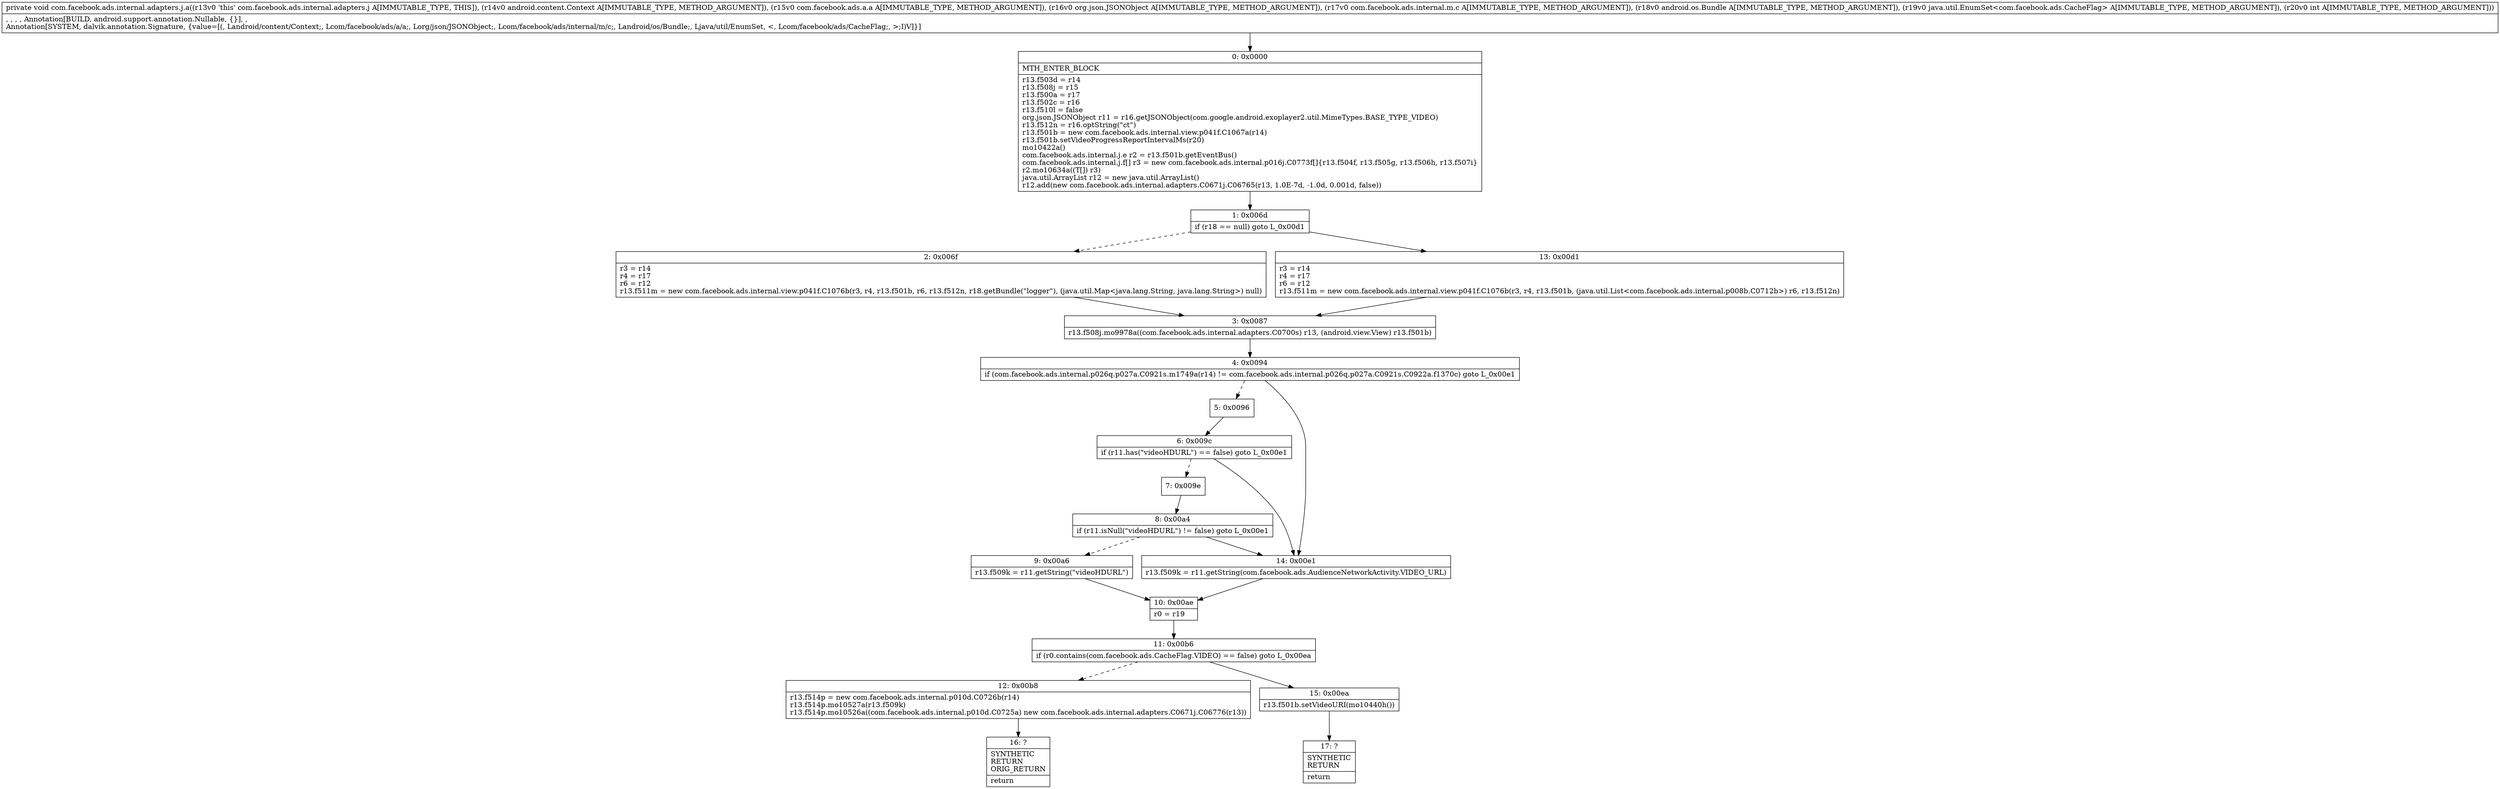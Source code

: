 digraph "CFG forcom.facebook.ads.internal.adapters.j.a(Landroid\/content\/Context;Lcom\/facebook\/ads\/a\/a;Lorg\/json\/JSONObject;Lcom\/facebook\/ads\/internal\/m\/c;Landroid\/os\/Bundle;Ljava\/util\/EnumSet;I)V" {
Node_0 [shape=record,label="{0\:\ 0x0000|MTH_ENTER_BLOCK\l|r13.f503d = r14\lr13.f508j = r15\lr13.f500a = r17\lr13.f502c = r16\lr13.f510l = false\lorg.json.JSONObject r11 = r16.getJSONObject(com.google.android.exoplayer2.util.MimeTypes.BASE_TYPE_VIDEO)\lr13.f512n = r16.optString(\"ct\")\lr13.f501b = new com.facebook.ads.internal.view.p041f.C1067a(r14)\lr13.f501b.setVideoProgressReportIntervalMs(r20)\lmo10422a()\lcom.facebook.ads.internal.j.e r2 = r13.f501b.getEventBus()\lcom.facebook.ads.internal.j.f[] r3 = new com.facebook.ads.internal.p016j.C0773f[]\{r13.f504f, r13.f505g, r13.f506h, r13.f507i\}\lr2.mo10634a((T[]) r3)\ljava.util.ArrayList r12 = new java.util.ArrayList()\lr12.add(new com.facebook.ads.internal.adapters.C0671j.C06765(r13, 1.0E\-7d, \-1.0d, 0.001d, false))\l}"];
Node_1 [shape=record,label="{1\:\ 0x006d|if (r18 == null) goto L_0x00d1\l}"];
Node_2 [shape=record,label="{2\:\ 0x006f|r3 = r14\lr4 = r17\lr6 = r12\lr13.f511m = new com.facebook.ads.internal.view.p041f.C1076b(r3, r4, r13.f501b, r6, r13.f512n, r18.getBundle(\"logger\"), (java.util.Map\<java.lang.String, java.lang.String\>) null)\l}"];
Node_3 [shape=record,label="{3\:\ 0x0087|r13.f508j.mo9978a((com.facebook.ads.internal.adapters.C0700s) r13, (android.view.View) r13.f501b)\l}"];
Node_4 [shape=record,label="{4\:\ 0x0094|if (com.facebook.ads.internal.p026q.p027a.C0921s.m1749a(r14) != com.facebook.ads.internal.p026q.p027a.C0921s.C0922a.f1370c) goto L_0x00e1\l}"];
Node_5 [shape=record,label="{5\:\ 0x0096}"];
Node_6 [shape=record,label="{6\:\ 0x009c|if (r11.has(\"videoHDURL\") == false) goto L_0x00e1\l}"];
Node_7 [shape=record,label="{7\:\ 0x009e}"];
Node_8 [shape=record,label="{8\:\ 0x00a4|if (r11.isNull(\"videoHDURL\") != false) goto L_0x00e1\l}"];
Node_9 [shape=record,label="{9\:\ 0x00a6|r13.f509k = r11.getString(\"videoHDURL\")\l}"];
Node_10 [shape=record,label="{10\:\ 0x00ae|r0 = r19\l}"];
Node_11 [shape=record,label="{11\:\ 0x00b6|if (r0.contains(com.facebook.ads.CacheFlag.VIDEO) == false) goto L_0x00ea\l}"];
Node_12 [shape=record,label="{12\:\ 0x00b8|r13.f514p = new com.facebook.ads.internal.p010d.C0726b(r14)\lr13.f514p.mo10527a(r13.f509k)\lr13.f514p.mo10526a((com.facebook.ads.internal.p010d.C0725a) new com.facebook.ads.internal.adapters.C0671j.C06776(r13))\l}"];
Node_13 [shape=record,label="{13\:\ 0x00d1|r3 = r14\lr4 = r17\lr6 = r12\lr13.f511m = new com.facebook.ads.internal.view.p041f.C1076b(r3, r4, r13.f501b, (java.util.List\<com.facebook.ads.internal.p008b.C0712b\>) r6, r13.f512n)\l}"];
Node_14 [shape=record,label="{14\:\ 0x00e1|r13.f509k = r11.getString(com.facebook.ads.AudienceNetworkActivity.VIDEO_URL)\l}"];
Node_15 [shape=record,label="{15\:\ 0x00ea|r13.f501b.setVideoURI(mo10440h())\l}"];
Node_16 [shape=record,label="{16\:\ ?|SYNTHETIC\lRETURN\lORIG_RETURN\l|return\l}"];
Node_17 [shape=record,label="{17\:\ ?|SYNTHETIC\lRETURN\l|return\l}"];
MethodNode[shape=record,label="{private void com.facebook.ads.internal.adapters.j.a((r13v0 'this' com.facebook.ads.internal.adapters.j A[IMMUTABLE_TYPE, THIS]), (r14v0 android.content.Context A[IMMUTABLE_TYPE, METHOD_ARGUMENT]), (r15v0 com.facebook.ads.a.a A[IMMUTABLE_TYPE, METHOD_ARGUMENT]), (r16v0 org.json.JSONObject A[IMMUTABLE_TYPE, METHOD_ARGUMENT]), (r17v0 com.facebook.ads.internal.m.c A[IMMUTABLE_TYPE, METHOD_ARGUMENT]), (r18v0 android.os.Bundle A[IMMUTABLE_TYPE, METHOD_ARGUMENT]), (r19v0 java.util.EnumSet\<com.facebook.ads.CacheFlag\> A[IMMUTABLE_TYPE, METHOD_ARGUMENT]), (r20v0 int A[IMMUTABLE_TYPE, METHOD_ARGUMENT]))  | , , , , Annotation[BUILD, android.support.annotation.Nullable, \{\}], , \lAnnotation[SYSTEM, dalvik.annotation.Signature, \{value=[(, Landroid\/content\/Context;, Lcom\/facebook\/ads\/a\/a;, Lorg\/json\/JSONObject;, Lcom\/facebook\/ads\/internal\/m\/c;, Landroid\/os\/Bundle;, Ljava\/util\/EnumSet, \<, Lcom\/facebook\/ads\/CacheFlag;, \>;I)V]\}]\l}"];
MethodNode -> Node_0;
Node_0 -> Node_1;
Node_1 -> Node_2[style=dashed];
Node_1 -> Node_13;
Node_2 -> Node_3;
Node_3 -> Node_4;
Node_4 -> Node_5[style=dashed];
Node_4 -> Node_14;
Node_5 -> Node_6;
Node_6 -> Node_7[style=dashed];
Node_6 -> Node_14;
Node_7 -> Node_8;
Node_8 -> Node_9[style=dashed];
Node_8 -> Node_14;
Node_9 -> Node_10;
Node_10 -> Node_11;
Node_11 -> Node_12[style=dashed];
Node_11 -> Node_15;
Node_12 -> Node_16;
Node_13 -> Node_3;
Node_14 -> Node_10;
Node_15 -> Node_17;
}

